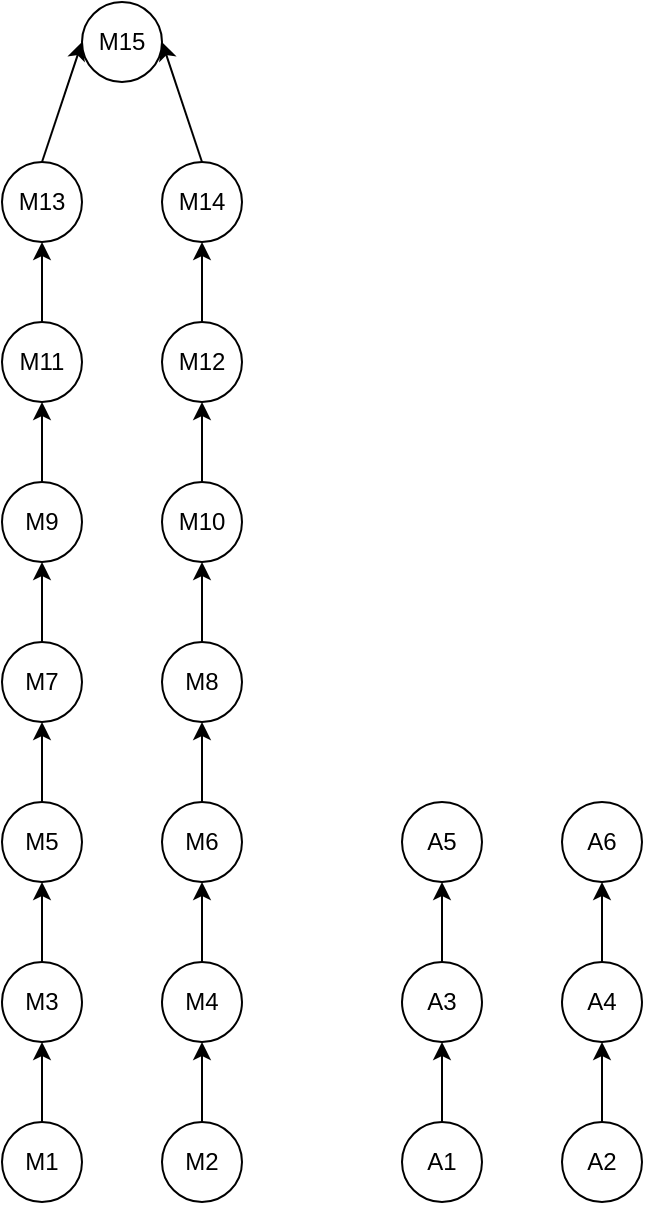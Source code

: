 <mxfile version="15.9.1" type="github">
  <diagram id="FayAfp61fL8cYcXft42V" name="Page-1">
    <mxGraphModel dx="1422" dy="762" grid="1" gridSize="10" guides="1" tooltips="1" connect="1" arrows="1" fold="1" page="1" pageScale="1" pageWidth="827" pageHeight="1169" math="0" shadow="0">
      <root>
        <mxCell id="0" />
        <mxCell id="1" parent="0" />
        <mxCell id="K0KB1-nKZvf6BlQRDIY5-1" value="M15" style="ellipse;whiteSpace=wrap;html=1;aspect=fixed;" vertex="1" parent="1">
          <mxGeometry x="180" y="40" width="40" height="40" as="geometry" />
        </mxCell>
        <mxCell id="K0KB1-nKZvf6BlQRDIY5-3" value="M13" style="ellipse;whiteSpace=wrap;html=1;aspect=fixed;" vertex="1" parent="1">
          <mxGeometry x="140" y="120" width="40" height="40" as="geometry" />
        </mxCell>
        <mxCell id="K0KB1-nKZvf6BlQRDIY5-4" value="M14" style="ellipse;whiteSpace=wrap;html=1;aspect=fixed;" vertex="1" parent="1">
          <mxGeometry x="220" y="120" width="40" height="40" as="geometry" />
        </mxCell>
        <mxCell id="K0KB1-nKZvf6BlQRDIY5-5" value="M11" style="ellipse;whiteSpace=wrap;html=1;aspect=fixed;" vertex="1" parent="1">
          <mxGeometry x="140" y="200" width="40" height="40" as="geometry" />
        </mxCell>
        <mxCell id="K0KB1-nKZvf6BlQRDIY5-6" value="M12" style="ellipse;whiteSpace=wrap;html=1;aspect=fixed;" vertex="1" parent="1">
          <mxGeometry x="220" y="200" width="40" height="40" as="geometry" />
        </mxCell>
        <mxCell id="K0KB1-nKZvf6BlQRDIY5-7" value="M9" style="ellipse;whiteSpace=wrap;html=1;aspect=fixed;" vertex="1" parent="1">
          <mxGeometry x="140" y="280" width="40" height="40" as="geometry" />
        </mxCell>
        <mxCell id="K0KB1-nKZvf6BlQRDIY5-8" value="M10" style="ellipse;whiteSpace=wrap;html=1;aspect=fixed;" vertex="1" parent="1">
          <mxGeometry x="220" y="280" width="40" height="40" as="geometry" />
        </mxCell>
        <mxCell id="K0KB1-nKZvf6BlQRDIY5-9" value="M7" style="ellipse;whiteSpace=wrap;html=1;aspect=fixed;" vertex="1" parent="1">
          <mxGeometry x="140" y="360" width="40" height="40" as="geometry" />
        </mxCell>
        <mxCell id="K0KB1-nKZvf6BlQRDIY5-10" value="M8" style="ellipse;whiteSpace=wrap;html=1;aspect=fixed;" vertex="1" parent="1">
          <mxGeometry x="220" y="360" width="40" height="40" as="geometry" />
        </mxCell>
        <mxCell id="K0KB1-nKZvf6BlQRDIY5-11" value="M5" style="ellipse;whiteSpace=wrap;html=1;aspect=fixed;" vertex="1" parent="1">
          <mxGeometry x="140" y="440" width="40" height="40" as="geometry" />
        </mxCell>
        <mxCell id="K0KB1-nKZvf6BlQRDIY5-12" value="M6" style="ellipse;whiteSpace=wrap;html=1;aspect=fixed;" vertex="1" parent="1">
          <mxGeometry x="220" y="440" width="40" height="40" as="geometry" />
        </mxCell>
        <mxCell id="K0KB1-nKZvf6BlQRDIY5-13" value="M3" style="ellipse;whiteSpace=wrap;html=1;aspect=fixed;" vertex="1" parent="1">
          <mxGeometry x="140" y="520" width="40" height="40" as="geometry" />
        </mxCell>
        <mxCell id="K0KB1-nKZvf6BlQRDIY5-14" value="M4" style="ellipse;whiteSpace=wrap;html=1;aspect=fixed;" vertex="1" parent="1">
          <mxGeometry x="220" y="520" width="40" height="40" as="geometry" />
        </mxCell>
        <mxCell id="K0KB1-nKZvf6BlQRDIY5-15" value="M1" style="ellipse;whiteSpace=wrap;html=1;aspect=fixed;" vertex="1" parent="1">
          <mxGeometry x="140" y="600" width="40" height="40" as="geometry" />
        </mxCell>
        <mxCell id="K0KB1-nKZvf6BlQRDIY5-16" value="M2" style="ellipse;whiteSpace=wrap;html=1;aspect=fixed;" vertex="1" parent="1">
          <mxGeometry x="220" y="600" width="40" height="40" as="geometry" />
        </mxCell>
        <mxCell id="K0KB1-nKZvf6BlQRDIY5-17" value="A5" style="ellipse;whiteSpace=wrap;html=1;aspect=fixed;" vertex="1" parent="1">
          <mxGeometry x="340" y="440" width="40" height="40" as="geometry" />
        </mxCell>
        <mxCell id="K0KB1-nKZvf6BlQRDIY5-18" value="A3" style="ellipse;whiteSpace=wrap;html=1;aspect=fixed;" vertex="1" parent="1">
          <mxGeometry x="340" y="520" width="40" height="40" as="geometry" />
        </mxCell>
        <mxCell id="K0KB1-nKZvf6BlQRDIY5-19" value="A1" style="ellipse;whiteSpace=wrap;html=1;aspect=fixed;" vertex="1" parent="1">
          <mxGeometry x="340" y="600" width="40" height="40" as="geometry" />
        </mxCell>
        <mxCell id="K0KB1-nKZvf6BlQRDIY5-20" value="A6" style="ellipse;whiteSpace=wrap;html=1;aspect=fixed;" vertex="1" parent="1">
          <mxGeometry x="420" y="440" width="40" height="40" as="geometry" />
        </mxCell>
        <mxCell id="K0KB1-nKZvf6BlQRDIY5-21" value="A4" style="ellipse;whiteSpace=wrap;html=1;aspect=fixed;" vertex="1" parent="1">
          <mxGeometry x="420" y="520" width="40" height="40" as="geometry" />
        </mxCell>
        <mxCell id="K0KB1-nKZvf6BlQRDIY5-22" value="A2" style="ellipse;whiteSpace=wrap;html=1;aspect=fixed;" vertex="1" parent="1">
          <mxGeometry x="420" y="600" width="40" height="40" as="geometry" />
        </mxCell>
        <mxCell id="K0KB1-nKZvf6BlQRDIY5-23" value="" style="endArrow=classic;html=1;rounded=0;exitX=0.5;exitY=0;exitDx=0;exitDy=0;entryX=0.5;entryY=1;entryDx=0;entryDy=0;" edge="1" parent="1" source="K0KB1-nKZvf6BlQRDIY5-15" target="K0KB1-nKZvf6BlQRDIY5-13">
          <mxGeometry width="50" height="50" relative="1" as="geometry">
            <mxPoint x="390" y="420" as="sourcePoint" />
            <mxPoint x="440" y="370" as="targetPoint" />
          </mxGeometry>
        </mxCell>
        <mxCell id="K0KB1-nKZvf6BlQRDIY5-25" value="" style="endArrow=classic;html=1;rounded=0;exitX=0.5;exitY=0;exitDx=0;exitDy=0;entryX=0.5;entryY=1;entryDx=0;entryDy=0;" edge="1" parent="1" source="K0KB1-nKZvf6BlQRDIY5-16" target="K0KB1-nKZvf6BlQRDIY5-14">
          <mxGeometry width="50" height="50" relative="1" as="geometry">
            <mxPoint x="170" y="610" as="sourcePoint" />
            <mxPoint x="170" y="570" as="targetPoint" />
          </mxGeometry>
        </mxCell>
        <mxCell id="K0KB1-nKZvf6BlQRDIY5-26" value="" style="endArrow=classic;html=1;rounded=0;exitX=0.5;exitY=0;exitDx=0;exitDy=0;entryX=0.5;entryY=1;entryDx=0;entryDy=0;" edge="1" parent="1" source="K0KB1-nKZvf6BlQRDIY5-13" target="K0KB1-nKZvf6BlQRDIY5-11">
          <mxGeometry width="50" height="50" relative="1" as="geometry">
            <mxPoint x="180" y="620" as="sourcePoint" />
            <mxPoint x="180" y="580" as="targetPoint" />
          </mxGeometry>
        </mxCell>
        <mxCell id="K0KB1-nKZvf6BlQRDIY5-27" value="" style="endArrow=classic;html=1;rounded=0;exitX=0.5;exitY=0;exitDx=0;exitDy=0;entryX=0.5;entryY=1;entryDx=0;entryDy=0;" edge="1" parent="1" source="K0KB1-nKZvf6BlQRDIY5-14" target="K0KB1-nKZvf6BlQRDIY5-12">
          <mxGeometry width="50" height="50" relative="1" as="geometry">
            <mxPoint x="190" y="630" as="sourcePoint" />
            <mxPoint x="190" y="590" as="targetPoint" />
          </mxGeometry>
        </mxCell>
        <mxCell id="K0KB1-nKZvf6BlQRDIY5-28" value="" style="endArrow=classic;html=1;rounded=0;exitX=0.5;exitY=0;exitDx=0;exitDy=0;entryX=0.5;entryY=1;entryDx=0;entryDy=0;" edge="1" parent="1" source="K0KB1-nKZvf6BlQRDIY5-11" target="K0KB1-nKZvf6BlQRDIY5-9">
          <mxGeometry width="50" height="50" relative="1" as="geometry">
            <mxPoint x="200" y="640" as="sourcePoint" />
            <mxPoint x="200" y="600" as="targetPoint" />
          </mxGeometry>
        </mxCell>
        <mxCell id="K0KB1-nKZvf6BlQRDIY5-29" value="" style="endArrow=classic;html=1;rounded=0;exitX=0.5;exitY=0;exitDx=0;exitDy=0;entryX=0.5;entryY=1;entryDx=0;entryDy=0;" edge="1" parent="1" source="K0KB1-nKZvf6BlQRDIY5-12" target="K0KB1-nKZvf6BlQRDIY5-10">
          <mxGeometry width="50" height="50" relative="1" as="geometry">
            <mxPoint x="210" y="650" as="sourcePoint" />
            <mxPoint x="210" y="610" as="targetPoint" />
          </mxGeometry>
        </mxCell>
        <mxCell id="K0KB1-nKZvf6BlQRDIY5-30" value="" style="endArrow=classic;html=1;rounded=0;exitX=0.5;exitY=0;exitDx=0;exitDy=0;entryX=0.5;entryY=1;entryDx=0;entryDy=0;" edge="1" parent="1" source="K0KB1-nKZvf6BlQRDIY5-9" target="K0KB1-nKZvf6BlQRDIY5-7">
          <mxGeometry width="50" height="50" relative="1" as="geometry">
            <mxPoint x="220" y="660" as="sourcePoint" />
            <mxPoint x="220" y="620" as="targetPoint" />
          </mxGeometry>
        </mxCell>
        <mxCell id="K0KB1-nKZvf6BlQRDIY5-31" value="" style="endArrow=classic;html=1;rounded=0;entryX=0.5;entryY=1;entryDx=0;entryDy=0;" edge="1" parent="1" target="K0KB1-nKZvf6BlQRDIY5-8">
          <mxGeometry width="50" height="50" relative="1" as="geometry">
            <mxPoint x="240" y="360" as="sourcePoint" />
            <mxPoint x="230" y="630" as="targetPoint" />
          </mxGeometry>
        </mxCell>
        <mxCell id="K0KB1-nKZvf6BlQRDIY5-32" value="" style="endArrow=classic;html=1;rounded=0;exitX=0.5;exitY=0;exitDx=0;exitDy=0;entryX=0.5;entryY=1;entryDx=0;entryDy=0;" edge="1" parent="1" source="K0KB1-nKZvf6BlQRDIY5-7" target="K0KB1-nKZvf6BlQRDIY5-5">
          <mxGeometry width="50" height="50" relative="1" as="geometry">
            <mxPoint x="240" y="680" as="sourcePoint" />
            <mxPoint x="240" y="640" as="targetPoint" />
          </mxGeometry>
        </mxCell>
        <mxCell id="K0KB1-nKZvf6BlQRDIY5-33" value="" style="endArrow=classic;html=1;rounded=0;entryX=0.5;entryY=1;entryDx=0;entryDy=0;" edge="1" parent="1" target="K0KB1-nKZvf6BlQRDIY5-6">
          <mxGeometry width="50" height="50" relative="1" as="geometry">
            <mxPoint x="240" y="280" as="sourcePoint" />
            <mxPoint x="250" y="650" as="targetPoint" />
          </mxGeometry>
        </mxCell>
        <mxCell id="K0KB1-nKZvf6BlQRDIY5-34" value="" style="endArrow=classic;html=1;rounded=0;exitX=0.5;exitY=0;exitDx=0;exitDy=0;entryX=0.5;entryY=1;entryDx=0;entryDy=0;" edge="1" parent="1" source="K0KB1-nKZvf6BlQRDIY5-5" target="K0KB1-nKZvf6BlQRDIY5-3">
          <mxGeometry width="50" height="50" relative="1" as="geometry">
            <mxPoint x="260" y="700" as="sourcePoint" />
            <mxPoint x="260" y="660" as="targetPoint" />
          </mxGeometry>
        </mxCell>
        <mxCell id="K0KB1-nKZvf6BlQRDIY5-35" value="" style="endArrow=classic;html=1;rounded=0;entryX=0.5;entryY=1;entryDx=0;entryDy=0;" edge="1" parent="1" target="K0KB1-nKZvf6BlQRDIY5-4">
          <mxGeometry width="50" height="50" relative="1" as="geometry">
            <mxPoint x="240" y="200" as="sourcePoint" />
            <mxPoint x="270" y="670" as="targetPoint" />
          </mxGeometry>
        </mxCell>
        <mxCell id="K0KB1-nKZvf6BlQRDIY5-38" value="" style="endArrow=classic;html=1;rounded=0;exitX=0.5;exitY=0;exitDx=0;exitDy=0;entryX=0;entryY=0.5;entryDx=0;entryDy=0;" edge="1" parent="1" source="K0KB1-nKZvf6BlQRDIY5-3" target="K0KB1-nKZvf6BlQRDIY5-1">
          <mxGeometry width="50" height="50" relative="1" as="geometry">
            <mxPoint x="280" y="720" as="sourcePoint" />
            <mxPoint x="280" y="680" as="targetPoint" />
          </mxGeometry>
        </mxCell>
        <mxCell id="K0KB1-nKZvf6BlQRDIY5-39" value="" style="endArrow=classic;html=1;rounded=0;exitX=0.5;exitY=0;exitDx=0;exitDy=0;entryX=1;entryY=0.5;entryDx=0;entryDy=0;" edge="1" parent="1" source="K0KB1-nKZvf6BlQRDIY5-4" target="K0KB1-nKZvf6BlQRDIY5-1">
          <mxGeometry width="50" height="50" relative="1" as="geometry">
            <mxPoint x="290" y="730" as="sourcePoint" />
            <mxPoint x="290" y="690" as="targetPoint" />
          </mxGeometry>
        </mxCell>
        <mxCell id="K0KB1-nKZvf6BlQRDIY5-40" value="" style="endArrow=classic;html=1;rounded=0;exitX=0.5;exitY=0;exitDx=0;exitDy=0;entryX=0.5;entryY=1;entryDx=0;entryDy=0;" edge="1" parent="1" source="K0KB1-nKZvf6BlQRDIY5-19" target="K0KB1-nKZvf6BlQRDIY5-18">
          <mxGeometry width="50" height="50" relative="1" as="geometry">
            <mxPoint x="300" y="740" as="sourcePoint" />
            <mxPoint x="300" y="700" as="targetPoint" />
          </mxGeometry>
        </mxCell>
        <mxCell id="K0KB1-nKZvf6BlQRDIY5-41" value="" style="endArrow=classic;html=1;rounded=0;exitX=0.5;exitY=0;exitDx=0;exitDy=0;entryX=0.5;entryY=1;entryDx=0;entryDy=0;" edge="1" parent="1" source="K0KB1-nKZvf6BlQRDIY5-22" target="K0KB1-nKZvf6BlQRDIY5-21">
          <mxGeometry width="50" height="50" relative="1" as="geometry">
            <mxPoint x="310" y="750" as="sourcePoint" />
            <mxPoint x="310" y="710" as="targetPoint" />
          </mxGeometry>
        </mxCell>
        <mxCell id="K0KB1-nKZvf6BlQRDIY5-42" value="" style="endArrow=classic;html=1;rounded=0;exitX=0.5;exitY=0;exitDx=0;exitDy=0;entryX=0.5;entryY=1;entryDx=0;entryDy=0;" edge="1" parent="1" source="K0KB1-nKZvf6BlQRDIY5-18" target="K0KB1-nKZvf6BlQRDIY5-17">
          <mxGeometry width="50" height="50" relative="1" as="geometry">
            <mxPoint x="320" y="760" as="sourcePoint" />
            <mxPoint x="320" y="720" as="targetPoint" />
          </mxGeometry>
        </mxCell>
        <mxCell id="K0KB1-nKZvf6BlQRDIY5-43" value="" style="endArrow=classic;html=1;rounded=0;exitX=0.5;exitY=0;exitDx=0;exitDy=0;entryX=0.5;entryY=1;entryDx=0;entryDy=0;" edge="1" parent="1" source="K0KB1-nKZvf6BlQRDIY5-21" target="K0KB1-nKZvf6BlQRDIY5-20">
          <mxGeometry width="50" height="50" relative="1" as="geometry">
            <mxPoint x="330" y="770" as="sourcePoint" />
            <mxPoint x="330" y="730" as="targetPoint" />
          </mxGeometry>
        </mxCell>
      </root>
    </mxGraphModel>
  </diagram>
</mxfile>
